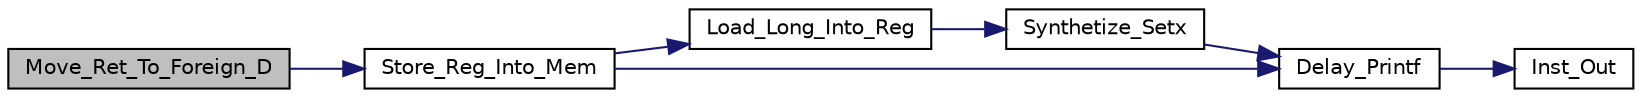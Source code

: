 digraph "Move_Ret_To_Foreign_D"
{
  edge [fontname="Helvetica",fontsize="10",labelfontname="Helvetica",labelfontsize="10"];
  node [fontname="Helvetica",fontsize="10",shape=record];
  rankdir="LR";
  Node1 [label="Move_Ret_To_Foreign_D",height=0.2,width=0.4,color="black", fillcolor="grey75", style="filled", fontcolor="black"];
  Node1 -> Node2 [color="midnightblue",fontsize="10",style="solid"];
  Node2 [label="Store_Reg_Into_Mem",height=0.2,width=0.4,color="black", fillcolor="white", style="filled",URL="$sparc64__any_8c.html#a56d8aa2471bf221a24724f0938e716de"];
  Node2 -> Node3 [color="midnightblue",fontsize="10",style="solid"];
  Node3 [label="Load_Long_Into_Reg",height=0.2,width=0.4,color="black", fillcolor="white", style="filled",URL="$sparc64__any_8c.html#a094fd54e2a708195a6a463d35639eb70"];
  Node3 -> Node4 [color="midnightblue",fontsize="10",style="solid"];
  Node4 [label="Synthetize_Setx",height=0.2,width=0.4,color="black", fillcolor="white", style="filled",URL="$sparc64__any_8c.html#a7c17750a2367a1023769b227884b760c"];
  Node4 -> Node5 [color="midnightblue",fontsize="10",style="solid"];
  Node5 [label="Delay_Printf",height=0.2,width=0.4,color="black", fillcolor="white", style="filled",URL="$sparc64__any_8c.html#a7884ec03fffa38e282f499d97aac3ee2"];
  Node5 -> Node6 [color="midnightblue",fontsize="10",style="solid"];
  Node6 [label="Inst_Out",height=0.2,width=0.4,color="black", fillcolor="white", style="filled",URL="$ma2asm_8c.html#a9608e324baa0506520d6ae9b95ae89ab"];
  Node2 -> Node5 [color="midnightblue",fontsize="10",style="solid"];
}
